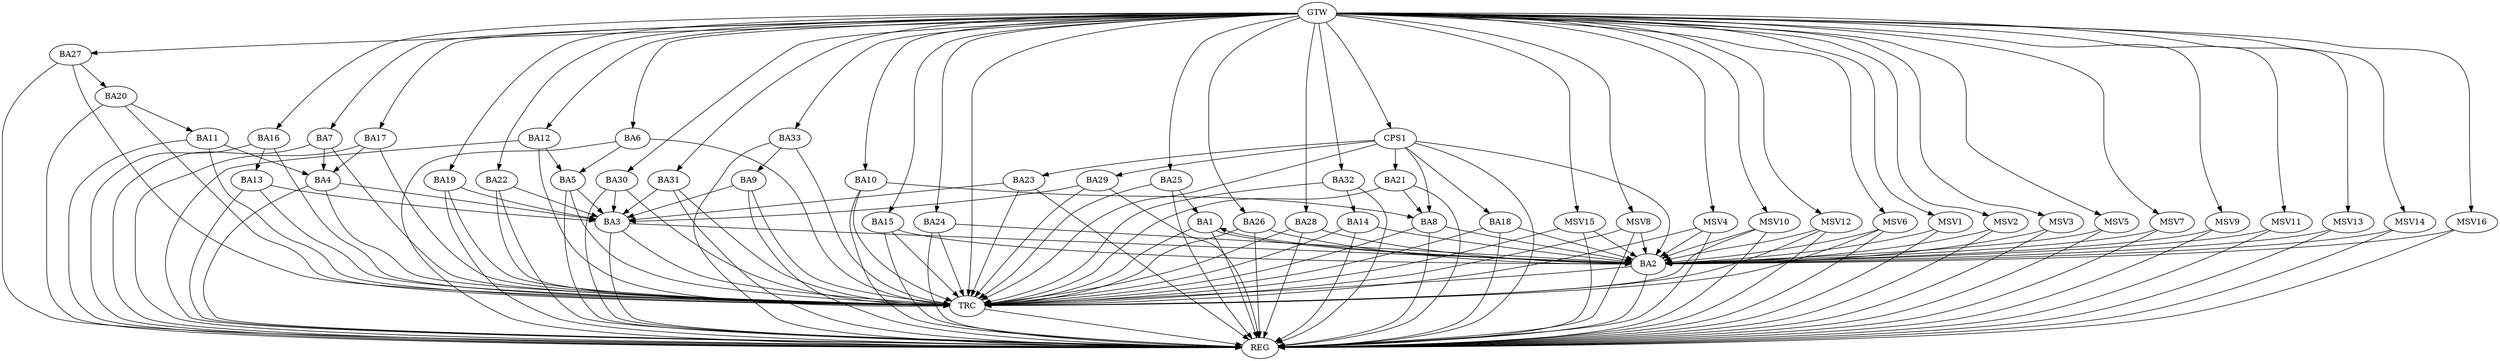strict digraph G {
  BA1 [ label="BA1" ];
  BA2 [ label="BA2" ];
  BA3 [ label="BA3" ];
  BA4 [ label="BA4" ];
  BA5 [ label="BA5" ];
  BA6 [ label="BA6" ];
  BA7 [ label="BA7" ];
  BA8 [ label="BA8" ];
  BA9 [ label="BA9" ];
  BA10 [ label="BA10" ];
  BA11 [ label="BA11" ];
  BA12 [ label="BA12" ];
  BA13 [ label="BA13" ];
  BA14 [ label="BA14" ];
  BA15 [ label="BA15" ];
  BA16 [ label="BA16" ];
  BA17 [ label="BA17" ];
  BA18 [ label="BA18" ];
  BA19 [ label="BA19" ];
  BA20 [ label="BA20" ];
  BA21 [ label="BA21" ];
  BA22 [ label="BA22" ];
  BA23 [ label="BA23" ];
  BA24 [ label="BA24" ];
  BA25 [ label="BA25" ];
  BA26 [ label="BA26" ];
  BA27 [ label="BA27" ];
  BA28 [ label="BA28" ];
  BA29 [ label="BA29" ];
  BA30 [ label="BA30" ];
  BA31 [ label="BA31" ];
  BA32 [ label="BA32" ];
  BA33 [ label="BA33" ];
  CPS1 [ label="CPS1" ];
  GTW [ label="GTW" ];
  REG [ label="REG" ];
  TRC [ label="TRC" ];
  MSV1 [ label="MSV1" ];
  MSV2 [ label="MSV2" ];
  MSV3 [ label="MSV3" ];
  MSV4 [ label="MSV4" ];
  MSV5 [ label="MSV5" ];
  MSV6 [ label="MSV6" ];
  MSV7 [ label="MSV7" ];
  MSV8 [ label="MSV8" ];
  MSV9 [ label="MSV9" ];
  MSV10 [ label="MSV10" ];
  MSV11 [ label="MSV11" ];
  MSV12 [ label="MSV12" ];
  MSV13 [ label="MSV13" ];
  MSV14 [ label="MSV14" ];
  MSV15 [ label="MSV15" ];
  MSV16 [ label="MSV16" ];
  BA1 -> BA2;
  BA2 -> BA1;
  BA3 -> BA2;
  BA4 -> BA3;
  BA5 -> BA3;
  BA6 -> BA5;
  BA7 -> BA4;
  BA8 -> BA2;
  BA9 -> BA3;
  BA10 -> BA8;
  BA11 -> BA4;
  BA12 -> BA5;
  BA13 -> BA3;
  BA14 -> BA2;
  BA15 -> BA2;
  BA16 -> BA13;
  BA17 -> BA4;
  BA18 -> BA2;
  BA19 -> BA3;
  BA20 -> BA11;
  BA21 -> BA8;
  BA22 -> BA3;
  BA23 -> BA3;
  BA24 -> BA2;
  BA25 -> BA1;
  BA26 -> BA2;
  BA27 -> BA20;
  BA28 -> BA2;
  BA29 -> BA3;
  BA30 -> BA3;
  BA31 -> BA3;
  BA32 -> BA14;
  BA33 -> BA9;
  CPS1 -> BA21;
  CPS1 -> BA2;
  CPS1 -> BA23;
  CPS1 -> BA8;
  CPS1 -> BA18;
  CPS1 -> BA29;
  GTW -> BA6;
  GTW -> BA7;
  GTW -> BA10;
  GTW -> BA12;
  GTW -> BA15;
  GTW -> BA16;
  GTW -> BA17;
  GTW -> BA19;
  GTW -> BA22;
  GTW -> BA24;
  GTW -> BA25;
  GTW -> BA26;
  GTW -> BA27;
  GTW -> BA28;
  GTW -> BA30;
  GTW -> BA31;
  GTW -> BA32;
  GTW -> BA33;
  GTW -> CPS1;
  BA1 -> REG;
  BA2 -> REG;
  BA3 -> REG;
  BA4 -> REG;
  BA5 -> REG;
  BA6 -> REG;
  BA7 -> REG;
  BA8 -> REG;
  BA9 -> REG;
  BA10 -> REG;
  BA11 -> REG;
  BA12 -> REG;
  BA13 -> REG;
  BA14 -> REG;
  BA15 -> REG;
  BA16 -> REG;
  BA17 -> REG;
  BA18 -> REG;
  BA19 -> REG;
  BA20 -> REG;
  BA21 -> REG;
  BA22 -> REG;
  BA23 -> REG;
  BA24 -> REG;
  BA25 -> REG;
  BA26 -> REG;
  BA27 -> REG;
  BA28 -> REG;
  BA29 -> REG;
  BA30 -> REG;
  BA31 -> REG;
  BA32 -> REG;
  BA33 -> REG;
  CPS1 -> REG;
  BA1 -> TRC;
  BA2 -> TRC;
  BA3 -> TRC;
  BA4 -> TRC;
  BA5 -> TRC;
  BA6 -> TRC;
  BA7 -> TRC;
  BA8 -> TRC;
  BA9 -> TRC;
  BA10 -> TRC;
  BA11 -> TRC;
  BA12 -> TRC;
  BA13 -> TRC;
  BA14 -> TRC;
  BA15 -> TRC;
  BA16 -> TRC;
  BA17 -> TRC;
  BA18 -> TRC;
  BA19 -> TRC;
  BA20 -> TRC;
  BA21 -> TRC;
  BA22 -> TRC;
  BA23 -> TRC;
  BA24 -> TRC;
  BA25 -> TRC;
  BA26 -> TRC;
  BA27 -> TRC;
  BA28 -> TRC;
  BA29 -> TRC;
  BA30 -> TRC;
  BA31 -> TRC;
  BA32 -> TRC;
  BA33 -> TRC;
  CPS1 -> TRC;
  GTW -> TRC;
  TRC -> REG;
  MSV1 -> BA2;
  MSV2 -> BA2;
  MSV3 -> BA2;
  MSV4 -> BA2;
  GTW -> MSV1;
  MSV1 -> REG;
  GTW -> MSV2;
  MSV2 -> REG;
  GTW -> MSV3;
  MSV3 -> REG;
  GTW -> MSV4;
  MSV4 -> REG;
  MSV4 -> TRC;
  MSV5 -> BA2;
  GTW -> MSV5;
  MSV5 -> REG;
  MSV6 -> BA2;
  MSV7 -> BA2;
  MSV8 -> BA2;
  GTW -> MSV6;
  MSV6 -> REG;
  MSV6 -> TRC;
  GTW -> MSV7;
  MSV7 -> REG;
  GTW -> MSV8;
  MSV8 -> REG;
  MSV8 -> TRC;
  MSV9 -> BA2;
  GTW -> MSV9;
  MSV9 -> REG;
  MSV10 -> BA2;
  GTW -> MSV10;
  MSV10 -> REG;
  MSV10 -> TRC;
  MSV11 -> BA2;
  MSV12 -> BA2;
  GTW -> MSV11;
  MSV11 -> REG;
  GTW -> MSV12;
  MSV12 -> REG;
  MSV12 -> TRC;
  MSV13 -> BA2;
  MSV14 -> BA2;
  GTW -> MSV13;
  MSV13 -> REG;
  GTW -> MSV14;
  MSV14 -> REG;
  MSV15 -> BA2;
  GTW -> MSV15;
  MSV15 -> REG;
  MSV15 -> TRC;
  MSV16 -> BA2;
  GTW -> MSV16;
  MSV16 -> REG;
}
